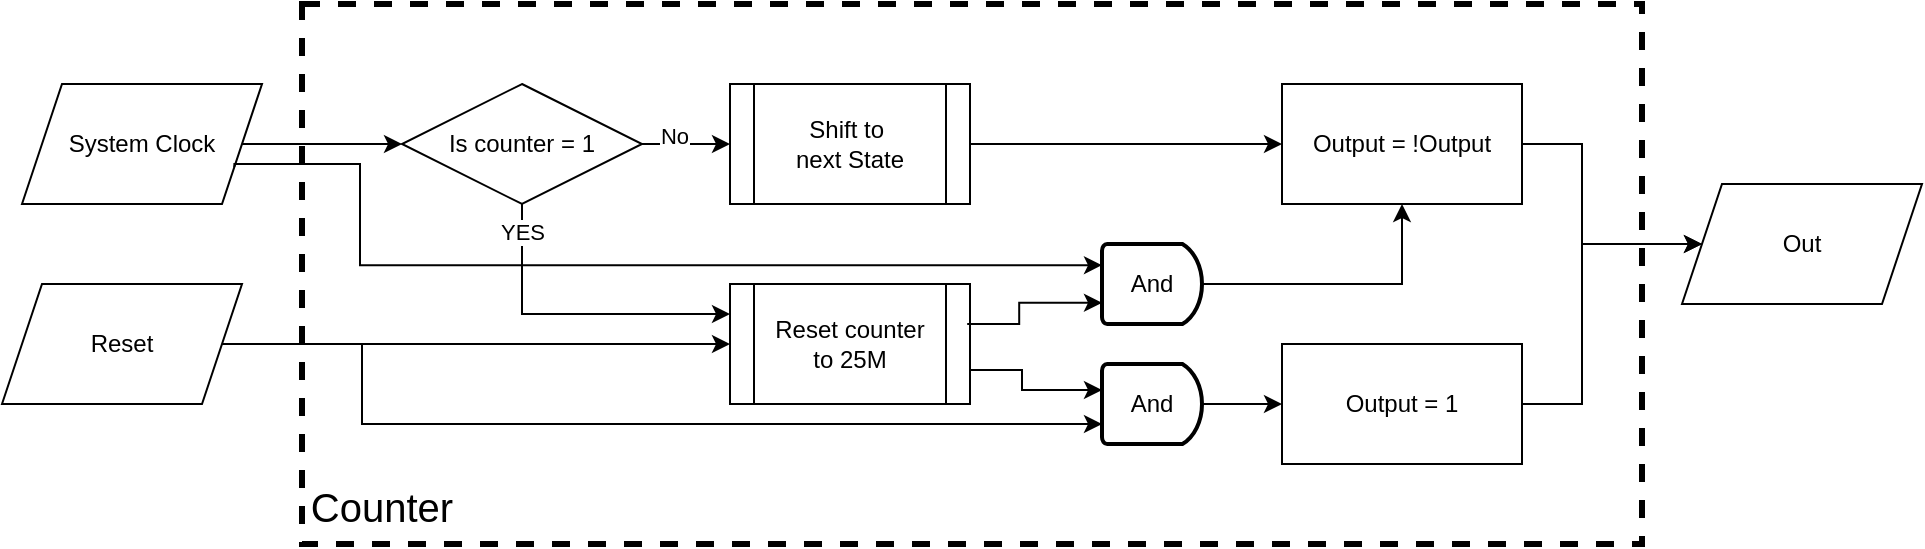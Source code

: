 <mxfile version="24.7.10">
  <diagram name="第 1 页" id="Ktr0cqRiYCXs8xc8x25B">
    <mxGraphModel dx="1941" dy="723" grid="1" gridSize="10" guides="1" tooltips="1" connect="1" arrows="1" fold="1" page="1" pageScale="1" pageWidth="827" pageHeight="1169" math="0" shadow="0">
      <root>
        <mxCell id="0" />
        <mxCell id="1" parent="0" />
        <mxCell id="S159WMLWpuJj3RLx8x_k-57" value="" style="rounded=0;whiteSpace=wrap;html=1;fillStyle=auto;dashed=1;strokeWidth=3;fillColor=none;" vertex="1" parent="1">
          <mxGeometry x="80" y="20" width="670" height="270" as="geometry" />
        </mxCell>
        <mxCell id="S159WMLWpuJj3RLx8x_k-38" style="edgeStyle=orthogonalEdgeStyle;rounded=0;orthogonalLoop=1;jettySize=auto;html=1;entryX=0;entryY=0.5;entryDx=0;entryDy=0;" edge="1" parent="1" source="S159WMLWpuJj3RLx8x_k-1" target="S159WMLWpuJj3RLx8x_k-8">
          <mxGeometry relative="1" as="geometry" />
        </mxCell>
        <mxCell id="S159WMLWpuJj3RLx8x_k-1" value="Reset" style="shape=parallelogram;perimeter=parallelogramPerimeter;whiteSpace=wrap;html=1;fixedSize=1;rotation=0;" vertex="1" parent="1">
          <mxGeometry x="-70" y="160" width="120" height="60" as="geometry" />
        </mxCell>
        <mxCell id="S159WMLWpuJj3RLx8x_k-7" style="edgeStyle=orthogonalEdgeStyle;rounded=0;orthogonalLoop=1;jettySize=auto;html=1;entryX=0;entryY=0.5;entryDx=0;entryDy=0;" edge="1" parent="1" source="S159WMLWpuJj3RLx8x_k-2" target="S159WMLWpuJj3RLx8x_k-10">
          <mxGeometry relative="1" as="geometry">
            <mxPoint x="120" y="90" as="targetPoint" />
          </mxGeometry>
        </mxCell>
        <mxCell id="S159WMLWpuJj3RLx8x_k-2" value="System Clock" style="shape=parallelogram;perimeter=parallelogramPerimeter;whiteSpace=wrap;html=1;fixedSize=1;rotation=0;" vertex="1" parent="1">
          <mxGeometry x="-60" y="60" width="120" height="60" as="geometry" />
        </mxCell>
        <mxCell id="S159WMLWpuJj3RLx8x_k-39" style="edgeStyle=orthogonalEdgeStyle;rounded=0;orthogonalLoop=1;jettySize=auto;html=1;entryX=0;entryY=0.5;entryDx=0;entryDy=0;" edge="1" parent="1" source="S159WMLWpuJj3RLx8x_k-9" target="S159WMLWpuJj3RLx8x_k-34">
          <mxGeometry relative="1" as="geometry" />
        </mxCell>
        <mxCell id="S159WMLWpuJj3RLx8x_k-9" value="&lt;div&gt;Shift to&amp;nbsp;&lt;/div&gt;&lt;div&gt;next State&lt;/div&gt;" style="shape=process;whiteSpace=wrap;html=1;backgroundOutline=1;rotation=0;" vertex="1" parent="1">
          <mxGeometry x="294" y="60" width="120" height="60" as="geometry" />
        </mxCell>
        <mxCell id="S159WMLWpuJj3RLx8x_k-15" style="edgeStyle=orthogonalEdgeStyle;rounded=0;orthogonalLoop=1;jettySize=auto;html=1;exitX=1;exitY=0.5;exitDx=0;exitDy=0;entryX=0;entryY=0.5;entryDx=0;entryDy=0;" edge="1" parent="1" source="S159WMLWpuJj3RLx8x_k-10" target="S159WMLWpuJj3RLx8x_k-9">
          <mxGeometry relative="1" as="geometry" />
        </mxCell>
        <mxCell id="S159WMLWpuJj3RLx8x_k-31" value="No" style="edgeLabel;html=1;align=center;verticalAlign=middle;resizable=0;points=[];" vertex="1" connectable="0" parent="S159WMLWpuJj3RLx8x_k-15">
          <mxGeometry x="-0.3" y="4" relative="1" as="geometry">
            <mxPoint as="offset" />
          </mxGeometry>
        </mxCell>
        <mxCell id="S159WMLWpuJj3RLx8x_k-43" style="edgeStyle=orthogonalEdgeStyle;rounded=0;orthogonalLoop=1;jettySize=auto;html=1;entryX=0;entryY=0.25;entryDx=0;entryDy=0;exitX=0.5;exitY=1;exitDx=0;exitDy=0;" edge="1" parent="1" source="S159WMLWpuJj3RLx8x_k-10" target="S159WMLWpuJj3RLx8x_k-8">
          <mxGeometry relative="1" as="geometry" />
        </mxCell>
        <mxCell id="S159WMLWpuJj3RLx8x_k-44" value="YES" style="edgeLabel;html=1;align=center;verticalAlign=middle;resizable=0;points=[];" vertex="1" connectable="0" parent="S159WMLWpuJj3RLx8x_k-43">
          <mxGeometry x="-0.669" relative="1" as="geometry">
            <mxPoint y="-13" as="offset" />
          </mxGeometry>
        </mxCell>
        <mxCell id="S159WMLWpuJj3RLx8x_k-10" value="Is counter = 1" style="rhombus;whiteSpace=wrap;html=1;rotation=0;" vertex="1" parent="1">
          <mxGeometry x="130" y="60" width="120" height="60" as="geometry" />
        </mxCell>
        <mxCell id="S159WMLWpuJj3RLx8x_k-8" value="&lt;div&gt;Reset counter&lt;/div&gt;&lt;div&gt;to 25M&lt;br&gt;&lt;/div&gt;" style="shape=process;whiteSpace=wrap;html=1;backgroundOutline=1;rotation=0;" vertex="1" parent="1">
          <mxGeometry x="294" y="160" width="120" height="60" as="geometry" />
        </mxCell>
        <mxCell id="S159WMLWpuJj3RLx8x_k-61" style="edgeStyle=orthogonalEdgeStyle;rounded=0;orthogonalLoop=1;jettySize=auto;html=1;entryX=0;entryY=0.5;entryDx=0;entryDy=0;" edge="1" parent="1" source="S159WMLWpuJj3RLx8x_k-33" target="S159WMLWpuJj3RLx8x_k-59">
          <mxGeometry relative="1" as="geometry">
            <Array as="points">
              <mxPoint x="720" y="220" />
              <mxPoint x="720" y="140" />
            </Array>
          </mxGeometry>
        </mxCell>
        <mxCell id="S159WMLWpuJj3RLx8x_k-33" value="Output = 1" style="shape=parallelogram;perimeter=parallelogramPerimeter;whiteSpace=wrap;html=1;fixedSize=1;rotation=0;size=-10;" vertex="1" parent="1">
          <mxGeometry x="570" y="190" width="120" height="60" as="geometry" />
        </mxCell>
        <mxCell id="S159WMLWpuJj3RLx8x_k-60" style="edgeStyle=orthogonalEdgeStyle;rounded=0;orthogonalLoop=1;jettySize=auto;html=1;" edge="1" parent="1" source="S159WMLWpuJj3RLx8x_k-34" target="S159WMLWpuJj3RLx8x_k-59">
          <mxGeometry relative="1" as="geometry">
            <Array as="points">
              <mxPoint x="720" y="90" />
              <mxPoint x="720" y="140" />
            </Array>
          </mxGeometry>
        </mxCell>
        <mxCell id="S159WMLWpuJj3RLx8x_k-34" value="Output = !Output" style="shape=parallelogram;perimeter=parallelogramPerimeter;whiteSpace=wrap;html=1;fixedSize=1;rotation=0;size=-10;" vertex="1" parent="1">
          <mxGeometry x="570" y="60" width="120" height="60" as="geometry" />
        </mxCell>
        <mxCell id="S159WMLWpuJj3RLx8x_k-41" value="And" style="strokeWidth=2;html=1;shape=mxgraph.flowchart.delay;whiteSpace=wrap;" vertex="1" parent="1">
          <mxGeometry x="480" y="140" width="50" height="40" as="geometry" />
        </mxCell>
        <mxCell id="S159WMLWpuJj3RLx8x_k-54" style="edgeStyle=orthogonalEdgeStyle;rounded=0;orthogonalLoop=1;jettySize=auto;html=1;entryX=0;entryY=0.5;entryDx=0;entryDy=0;" edge="1" parent="1" source="S159WMLWpuJj3RLx8x_k-45" target="S159WMLWpuJj3RLx8x_k-33">
          <mxGeometry relative="1" as="geometry" />
        </mxCell>
        <mxCell id="S159WMLWpuJj3RLx8x_k-45" value="And" style="strokeWidth=2;html=1;shape=mxgraph.flowchart.delay;whiteSpace=wrap;" vertex="1" parent="1">
          <mxGeometry x="480" y="200" width="50" height="40" as="geometry" />
        </mxCell>
        <mxCell id="S159WMLWpuJj3RLx8x_k-49" style="edgeStyle=orthogonalEdgeStyle;rounded=0;orthogonalLoop=1;jettySize=auto;html=1;" edge="1" parent="1">
          <mxGeometry relative="1" as="geometry">
            <mxPoint x="414" y="203" as="sourcePoint" />
            <mxPoint x="480" y="213" as="targetPoint" />
            <Array as="points">
              <mxPoint x="440" y="203" />
              <mxPoint x="440" y="213" />
              <mxPoint x="480" y="213" />
            </Array>
          </mxGeometry>
        </mxCell>
        <mxCell id="S159WMLWpuJj3RLx8x_k-50" style="edgeStyle=orthogonalEdgeStyle;rounded=0;orthogonalLoop=1;jettySize=auto;html=1;entryX=0.02;entryY=0.985;entryDx=0;entryDy=0;entryPerimeter=0;" edge="1" parent="1">
          <mxGeometry relative="1" as="geometry">
            <mxPoint x="412.6" y="180" as="sourcePoint" />
            <mxPoint x="480.0" y="169.4" as="targetPoint" />
            <Array as="points">
              <mxPoint x="438.6" y="180" />
              <mxPoint x="438.6" y="169" />
            </Array>
          </mxGeometry>
        </mxCell>
        <mxCell id="S159WMLWpuJj3RLx8x_k-51" style="edgeStyle=orthogonalEdgeStyle;rounded=0;orthogonalLoop=1;jettySize=auto;html=1;entryX=0.02;entryY=0.015;entryDx=0;entryDy=0;entryPerimeter=0;exitX=1;exitY=0.75;exitDx=0;exitDy=0;" edge="1" parent="1" source="S159WMLWpuJj3RLx8x_k-2">
          <mxGeometry relative="1" as="geometry">
            <mxPoint x="78.6" y="100" as="sourcePoint" />
            <mxPoint x="480.0" y="150.6" as="targetPoint" />
            <Array as="points">
              <mxPoint x="46" y="100" />
              <mxPoint x="109" y="100" />
              <mxPoint x="109" y="151" />
            </Array>
          </mxGeometry>
        </mxCell>
        <mxCell id="S159WMLWpuJj3RLx8x_k-52" style="edgeStyle=orthogonalEdgeStyle;rounded=0;orthogonalLoop=1;jettySize=auto;html=1;" edge="1" parent="1" source="S159WMLWpuJj3RLx8x_k-1">
          <mxGeometry relative="1" as="geometry">
            <mxPoint x="480" y="230" as="targetPoint" />
            <Array as="points">
              <mxPoint x="110" y="190" />
              <mxPoint x="110" y="230" />
            </Array>
          </mxGeometry>
        </mxCell>
        <mxCell id="S159WMLWpuJj3RLx8x_k-53" style="edgeStyle=orthogonalEdgeStyle;rounded=0;orthogonalLoop=1;jettySize=auto;html=1;entryX=0.5;entryY=1;entryDx=0;entryDy=0;" edge="1" parent="1" source="S159WMLWpuJj3RLx8x_k-41" target="S159WMLWpuJj3RLx8x_k-34">
          <mxGeometry relative="1" as="geometry" />
        </mxCell>
        <mxCell id="S159WMLWpuJj3RLx8x_k-59" value="&lt;div&gt;Out&lt;/div&gt;" style="shape=parallelogram;perimeter=parallelogramPerimeter;whiteSpace=wrap;html=1;fixedSize=1;" vertex="1" parent="1">
          <mxGeometry x="770" y="110" width="120" height="60" as="geometry" />
        </mxCell>
        <mxCell id="S159WMLWpuJj3RLx8x_k-62" value="Counter" style="text;html=1;align=center;verticalAlign=middle;whiteSpace=wrap;rounded=0;fontSize=20;" vertex="1" parent="1">
          <mxGeometry x="90" y="256" width="60" height="30" as="geometry" />
        </mxCell>
      </root>
    </mxGraphModel>
  </diagram>
</mxfile>
